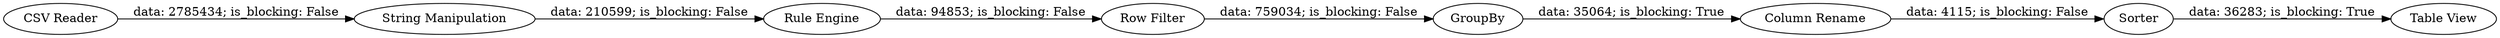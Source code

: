 digraph {
	"-7433797167389547421_8" [label="Rule Engine"]
	"-7433797167389547421_11" [label="Column Rename"]
	"-7433797167389547421_10" [label="Row Filter"]
	"-7433797167389547421_14" [label="Table View"]
	"-7433797167389547421_12" [label=Sorter]
	"-7433797167389547421_9" [label=GroupBy]
	"-7433797167389547421_4" [label="CSV Reader"]
	"-7433797167389547421_5" [label="String Manipulation"]
	"-7433797167389547421_4" -> "-7433797167389547421_5" [label="data: 2785434; is_blocking: False"]
	"-7433797167389547421_8" -> "-7433797167389547421_10" [label="data: 94853; is_blocking: False"]
	"-7433797167389547421_12" -> "-7433797167389547421_14" [label="data: 36283; is_blocking: True"]
	"-7433797167389547421_5" -> "-7433797167389547421_8" [label="data: 210599; is_blocking: False"]
	"-7433797167389547421_11" -> "-7433797167389547421_12" [label="data: 4115; is_blocking: False"]
	"-7433797167389547421_10" -> "-7433797167389547421_9" [label="data: 759034; is_blocking: False"]
	"-7433797167389547421_9" -> "-7433797167389547421_11" [label="data: 35064; is_blocking: True"]
	rankdir=LR
}
